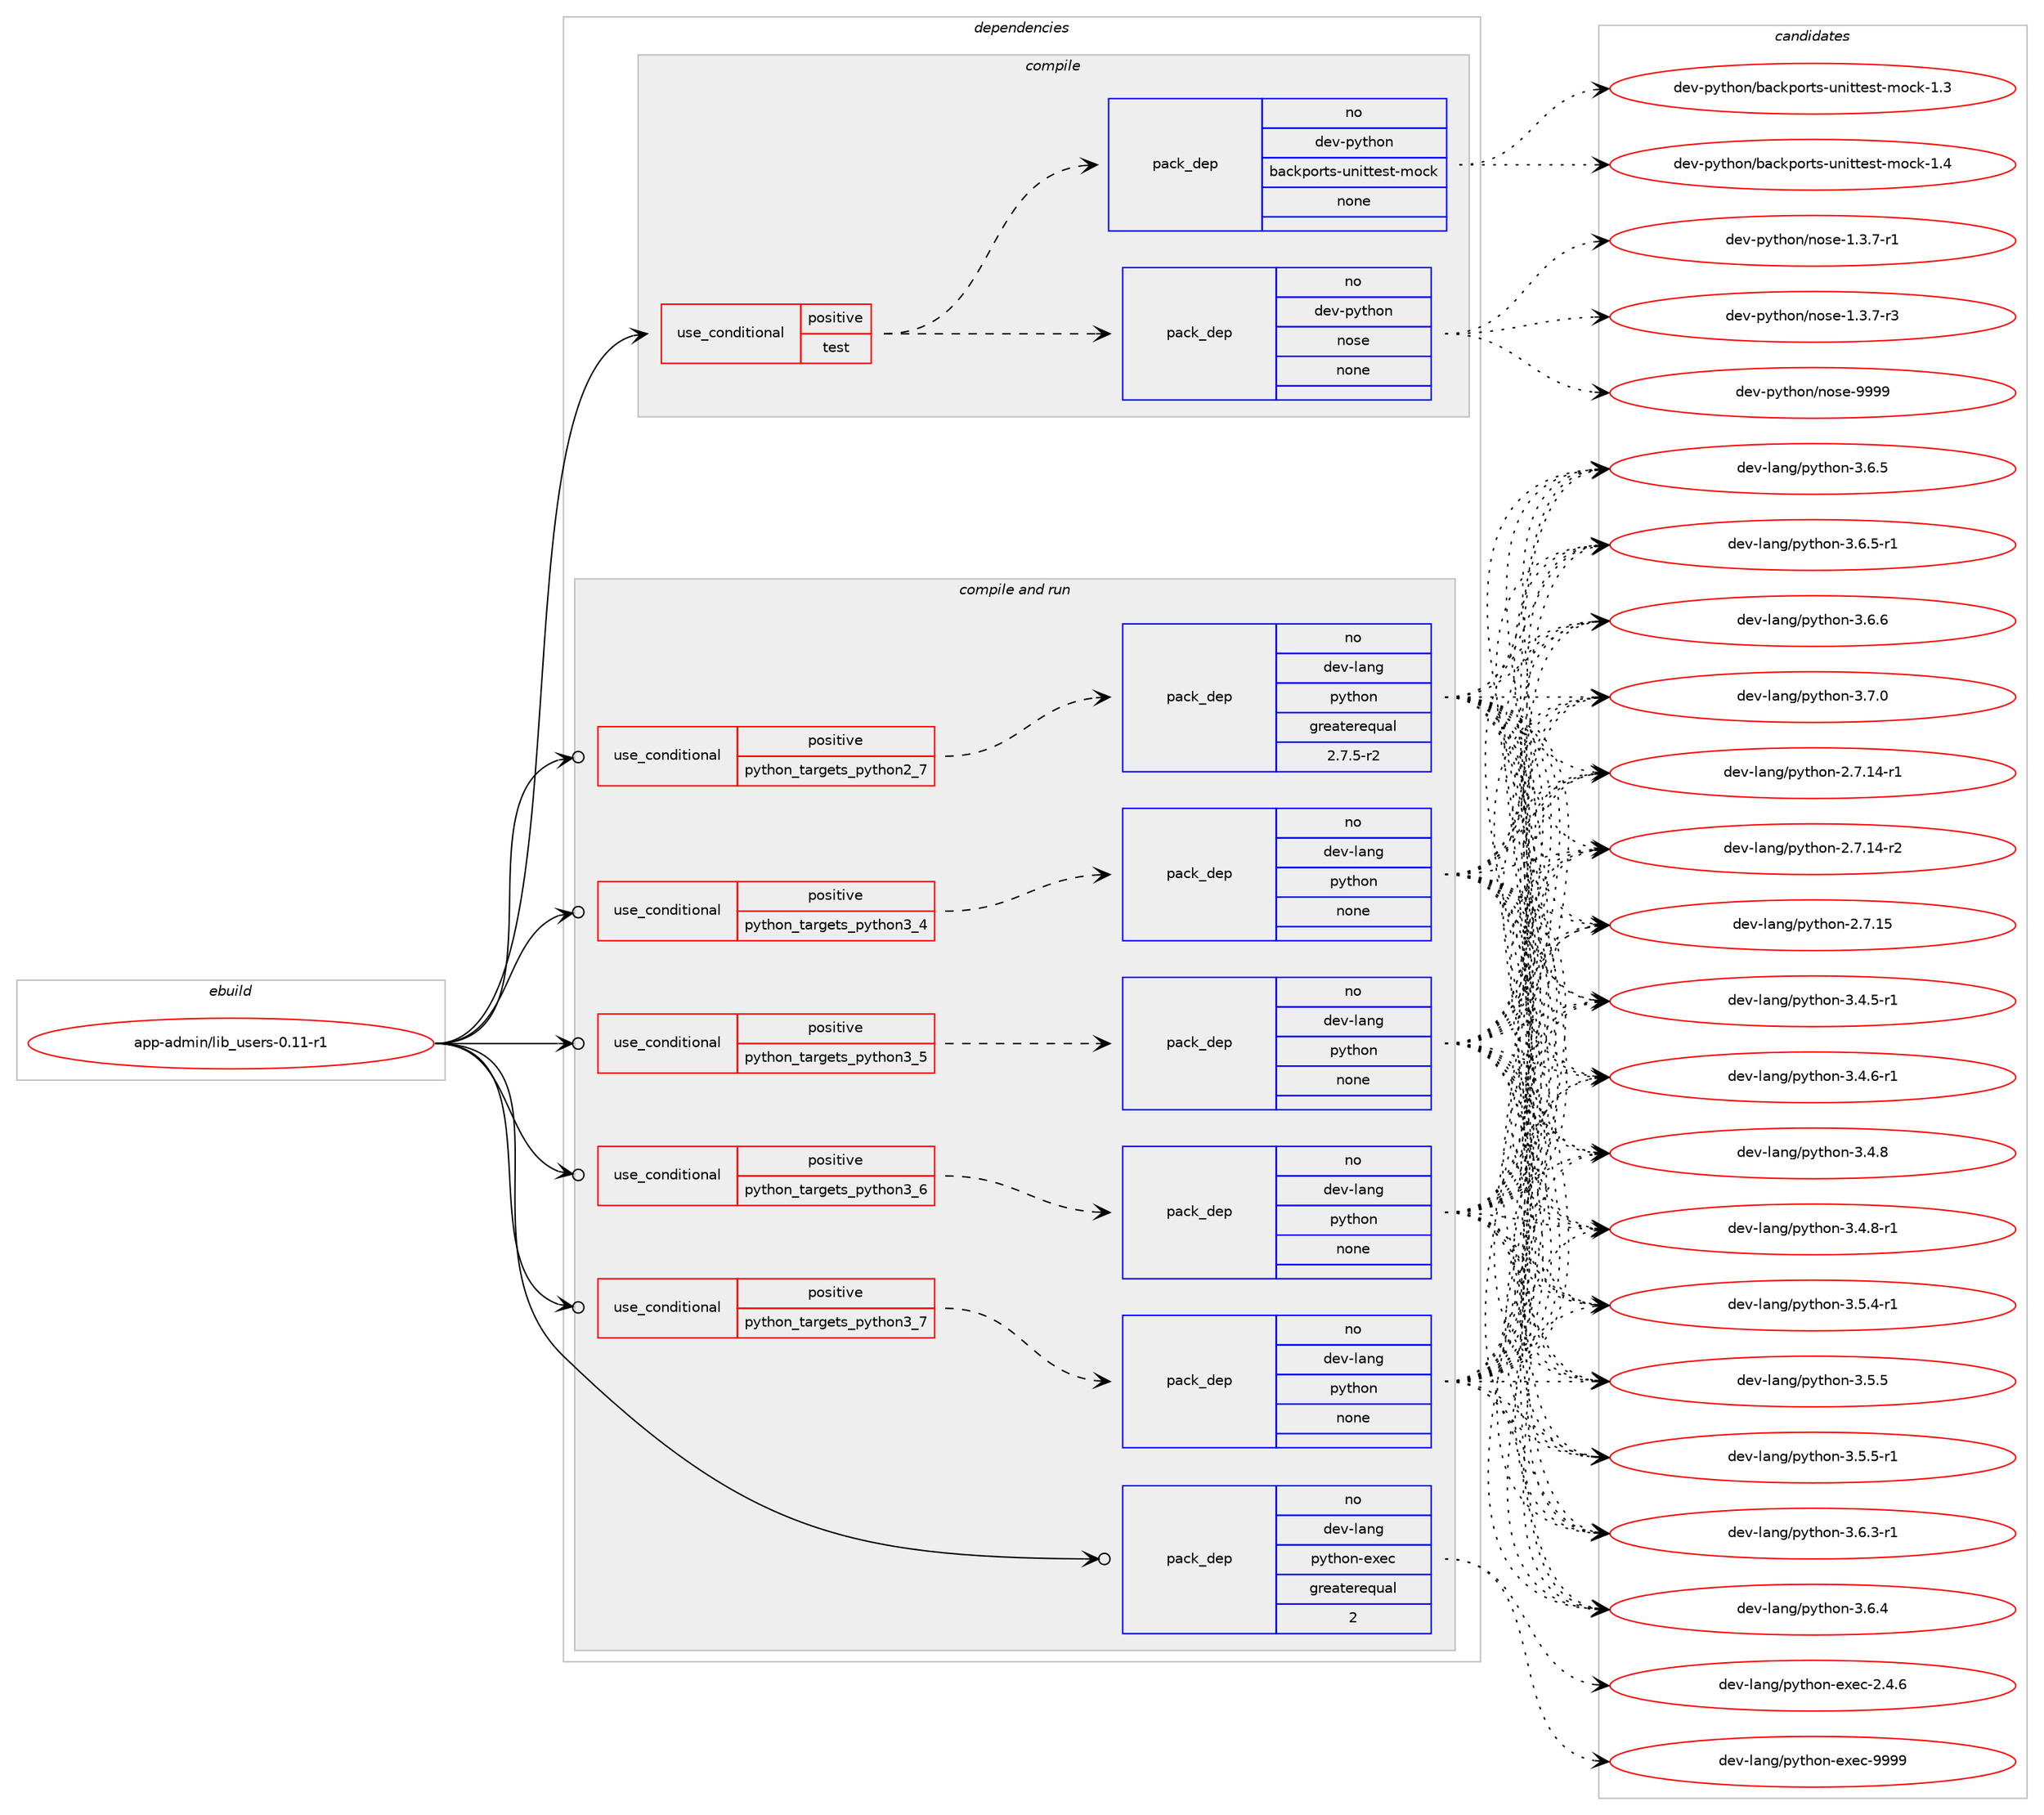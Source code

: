 digraph prolog {

# *************
# Graph options
# *************

newrank=true;
concentrate=true;
compound=true;
graph [rankdir=LR,fontname=Helvetica,fontsize=10,ranksep=1.5];#, ranksep=2.5, nodesep=0.2];
edge  [arrowhead=vee];
node  [fontname=Helvetica,fontsize=10];

# **********
# The ebuild
# **********

subgraph cluster_leftcol {
color=gray;
rank=same;
label=<<i>ebuild</i>>;
id [label="app-admin/lib_users-0.11-r1", color=red, width=4, href="../app-admin/lib_users-0.11-r1.svg"];
}

# ****************
# The dependencies
# ****************

subgraph cluster_midcol {
color=gray;
label=<<i>dependencies</i>>;
subgraph cluster_compile {
fillcolor="#eeeeee";
style=filled;
label=<<i>compile</i>>;
subgraph cond98 {
dependency762 [label=<<TABLE BORDER="0" CELLBORDER="1" CELLSPACING="0" CELLPADDING="4"><TR><TD ROWSPAN="3" CELLPADDING="10">use_conditional</TD></TR><TR><TD>positive</TD></TR><TR><TD>test</TD></TR></TABLE>>, shape=none, color=red];
subgraph pack614 {
dependency763 [label=<<TABLE BORDER="0" CELLBORDER="1" CELLSPACING="0" CELLPADDING="4" WIDTH="220"><TR><TD ROWSPAN="6" CELLPADDING="30">pack_dep</TD></TR><TR><TD WIDTH="110">no</TD></TR><TR><TD>dev-python</TD></TR><TR><TD>nose</TD></TR><TR><TD>none</TD></TR><TR><TD></TD></TR></TABLE>>, shape=none, color=blue];
}
dependency762:e -> dependency763:w [weight=20,style="dashed",arrowhead="vee"];
subgraph pack615 {
dependency764 [label=<<TABLE BORDER="0" CELLBORDER="1" CELLSPACING="0" CELLPADDING="4" WIDTH="220"><TR><TD ROWSPAN="6" CELLPADDING="30">pack_dep</TD></TR><TR><TD WIDTH="110">no</TD></TR><TR><TD>dev-python</TD></TR><TR><TD>backports-unittest-mock</TD></TR><TR><TD>none</TD></TR><TR><TD></TD></TR></TABLE>>, shape=none, color=blue];
}
dependency762:e -> dependency764:w [weight=20,style="dashed",arrowhead="vee"];
}
id:e -> dependency762:w [weight=20,style="solid",arrowhead="vee"];
}
subgraph cluster_compileandrun {
fillcolor="#eeeeee";
style=filled;
label=<<i>compile and run</i>>;
subgraph cond99 {
dependency765 [label=<<TABLE BORDER="0" CELLBORDER="1" CELLSPACING="0" CELLPADDING="4"><TR><TD ROWSPAN="3" CELLPADDING="10">use_conditional</TD></TR><TR><TD>positive</TD></TR><TR><TD>python_targets_python2_7</TD></TR></TABLE>>, shape=none, color=red];
subgraph pack616 {
dependency766 [label=<<TABLE BORDER="0" CELLBORDER="1" CELLSPACING="0" CELLPADDING="4" WIDTH="220"><TR><TD ROWSPAN="6" CELLPADDING="30">pack_dep</TD></TR><TR><TD WIDTH="110">no</TD></TR><TR><TD>dev-lang</TD></TR><TR><TD>python</TD></TR><TR><TD>greaterequal</TD></TR><TR><TD>2.7.5-r2</TD></TR></TABLE>>, shape=none, color=blue];
}
dependency765:e -> dependency766:w [weight=20,style="dashed",arrowhead="vee"];
}
id:e -> dependency765:w [weight=20,style="solid",arrowhead="odotvee"];
subgraph cond100 {
dependency767 [label=<<TABLE BORDER="0" CELLBORDER="1" CELLSPACING="0" CELLPADDING="4"><TR><TD ROWSPAN="3" CELLPADDING="10">use_conditional</TD></TR><TR><TD>positive</TD></TR><TR><TD>python_targets_python3_4</TD></TR></TABLE>>, shape=none, color=red];
subgraph pack617 {
dependency768 [label=<<TABLE BORDER="0" CELLBORDER="1" CELLSPACING="0" CELLPADDING="4" WIDTH="220"><TR><TD ROWSPAN="6" CELLPADDING="30">pack_dep</TD></TR><TR><TD WIDTH="110">no</TD></TR><TR><TD>dev-lang</TD></TR><TR><TD>python</TD></TR><TR><TD>none</TD></TR><TR><TD></TD></TR></TABLE>>, shape=none, color=blue];
}
dependency767:e -> dependency768:w [weight=20,style="dashed",arrowhead="vee"];
}
id:e -> dependency767:w [weight=20,style="solid",arrowhead="odotvee"];
subgraph cond101 {
dependency769 [label=<<TABLE BORDER="0" CELLBORDER="1" CELLSPACING="0" CELLPADDING="4"><TR><TD ROWSPAN="3" CELLPADDING="10">use_conditional</TD></TR><TR><TD>positive</TD></TR><TR><TD>python_targets_python3_5</TD></TR></TABLE>>, shape=none, color=red];
subgraph pack618 {
dependency770 [label=<<TABLE BORDER="0" CELLBORDER="1" CELLSPACING="0" CELLPADDING="4" WIDTH="220"><TR><TD ROWSPAN="6" CELLPADDING="30">pack_dep</TD></TR><TR><TD WIDTH="110">no</TD></TR><TR><TD>dev-lang</TD></TR><TR><TD>python</TD></TR><TR><TD>none</TD></TR><TR><TD></TD></TR></TABLE>>, shape=none, color=blue];
}
dependency769:e -> dependency770:w [weight=20,style="dashed",arrowhead="vee"];
}
id:e -> dependency769:w [weight=20,style="solid",arrowhead="odotvee"];
subgraph cond102 {
dependency771 [label=<<TABLE BORDER="0" CELLBORDER="1" CELLSPACING="0" CELLPADDING="4"><TR><TD ROWSPAN="3" CELLPADDING="10">use_conditional</TD></TR><TR><TD>positive</TD></TR><TR><TD>python_targets_python3_6</TD></TR></TABLE>>, shape=none, color=red];
subgraph pack619 {
dependency772 [label=<<TABLE BORDER="0" CELLBORDER="1" CELLSPACING="0" CELLPADDING="4" WIDTH="220"><TR><TD ROWSPAN="6" CELLPADDING="30">pack_dep</TD></TR><TR><TD WIDTH="110">no</TD></TR><TR><TD>dev-lang</TD></TR><TR><TD>python</TD></TR><TR><TD>none</TD></TR><TR><TD></TD></TR></TABLE>>, shape=none, color=blue];
}
dependency771:e -> dependency772:w [weight=20,style="dashed",arrowhead="vee"];
}
id:e -> dependency771:w [weight=20,style="solid",arrowhead="odotvee"];
subgraph cond103 {
dependency773 [label=<<TABLE BORDER="0" CELLBORDER="1" CELLSPACING="0" CELLPADDING="4"><TR><TD ROWSPAN="3" CELLPADDING="10">use_conditional</TD></TR><TR><TD>positive</TD></TR><TR><TD>python_targets_python3_7</TD></TR></TABLE>>, shape=none, color=red];
subgraph pack620 {
dependency774 [label=<<TABLE BORDER="0" CELLBORDER="1" CELLSPACING="0" CELLPADDING="4" WIDTH="220"><TR><TD ROWSPAN="6" CELLPADDING="30">pack_dep</TD></TR><TR><TD WIDTH="110">no</TD></TR><TR><TD>dev-lang</TD></TR><TR><TD>python</TD></TR><TR><TD>none</TD></TR><TR><TD></TD></TR></TABLE>>, shape=none, color=blue];
}
dependency773:e -> dependency774:w [weight=20,style="dashed",arrowhead="vee"];
}
id:e -> dependency773:w [weight=20,style="solid",arrowhead="odotvee"];
subgraph pack621 {
dependency775 [label=<<TABLE BORDER="0" CELLBORDER="1" CELLSPACING="0" CELLPADDING="4" WIDTH="220"><TR><TD ROWSPAN="6" CELLPADDING="30">pack_dep</TD></TR><TR><TD WIDTH="110">no</TD></TR><TR><TD>dev-lang</TD></TR><TR><TD>python-exec</TD></TR><TR><TD>greaterequal</TD></TR><TR><TD>2</TD></TR></TABLE>>, shape=none, color=blue];
}
id:e -> dependency775:w [weight=20,style="solid",arrowhead="odotvee"];
}
subgraph cluster_run {
fillcolor="#eeeeee";
style=filled;
label=<<i>run</i>>;
}
}

# **************
# The candidates
# **************

subgraph cluster_choices {
rank=same;
color=gray;
label=<<i>candidates</i>>;

subgraph choice614 {
color=black;
nodesep=1;
choice10010111845112121116104111110471101111151014549465146554511449 [label="dev-python/nose-1.3.7-r1", color=red, width=4,href="../dev-python/nose-1.3.7-r1.svg"];
choice10010111845112121116104111110471101111151014549465146554511451 [label="dev-python/nose-1.3.7-r3", color=red, width=4,href="../dev-python/nose-1.3.7-r3.svg"];
choice10010111845112121116104111110471101111151014557575757 [label="dev-python/nose-9999", color=red, width=4,href="../dev-python/nose-9999.svg"];
dependency763:e -> choice10010111845112121116104111110471101111151014549465146554511449:w [style=dotted,weight="100"];
dependency763:e -> choice10010111845112121116104111110471101111151014549465146554511451:w [style=dotted,weight="100"];
dependency763:e -> choice10010111845112121116104111110471101111151014557575757:w [style=dotted,weight="100"];
}
subgraph choice615 {
color=black;
nodesep=1;
choice100101118451121211161041111104798979910711211111411611545117110105116116101115116451091119910745494651 [label="dev-python/backports-unittest-mock-1.3", color=red, width=4,href="../dev-python/backports-unittest-mock-1.3.svg"];
choice100101118451121211161041111104798979910711211111411611545117110105116116101115116451091119910745494652 [label="dev-python/backports-unittest-mock-1.4", color=red, width=4,href="../dev-python/backports-unittest-mock-1.4.svg"];
dependency764:e -> choice100101118451121211161041111104798979910711211111411611545117110105116116101115116451091119910745494651:w [style=dotted,weight="100"];
dependency764:e -> choice100101118451121211161041111104798979910711211111411611545117110105116116101115116451091119910745494652:w [style=dotted,weight="100"];
}
subgraph choice616 {
color=black;
nodesep=1;
choice100101118451089711010347112121116104111110455046554649524511449 [label="dev-lang/python-2.7.14-r1", color=red, width=4,href="../dev-lang/python-2.7.14-r1.svg"];
choice100101118451089711010347112121116104111110455046554649524511450 [label="dev-lang/python-2.7.14-r2", color=red, width=4,href="../dev-lang/python-2.7.14-r2.svg"];
choice10010111845108971101034711212111610411111045504655464953 [label="dev-lang/python-2.7.15", color=red, width=4,href="../dev-lang/python-2.7.15.svg"];
choice1001011184510897110103471121211161041111104551465246534511449 [label="dev-lang/python-3.4.5-r1", color=red, width=4,href="../dev-lang/python-3.4.5-r1.svg"];
choice1001011184510897110103471121211161041111104551465246544511449 [label="dev-lang/python-3.4.6-r1", color=red, width=4,href="../dev-lang/python-3.4.6-r1.svg"];
choice100101118451089711010347112121116104111110455146524656 [label="dev-lang/python-3.4.8", color=red, width=4,href="../dev-lang/python-3.4.8.svg"];
choice1001011184510897110103471121211161041111104551465246564511449 [label="dev-lang/python-3.4.8-r1", color=red, width=4,href="../dev-lang/python-3.4.8-r1.svg"];
choice1001011184510897110103471121211161041111104551465346524511449 [label="dev-lang/python-3.5.4-r1", color=red, width=4,href="../dev-lang/python-3.5.4-r1.svg"];
choice100101118451089711010347112121116104111110455146534653 [label="dev-lang/python-3.5.5", color=red, width=4,href="../dev-lang/python-3.5.5.svg"];
choice1001011184510897110103471121211161041111104551465346534511449 [label="dev-lang/python-3.5.5-r1", color=red, width=4,href="../dev-lang/python-3.5.5-r1.svg"];
choice1001011184510897110103471121211161041111104551465446514511449 [label="dev-lang/python-3.6.3-r1", color=red, width=4,href="../dev-lang/python-3.6.3-r1.svg"];
choice100101118451089711010347112121116104111110455146544652 [label="dev-lang/python-3.6.4", color=red, width=4,href="../dev-lang/python-3.6.4.svg"];
choice100101118451089711010347112121116104111110455146544653 [label="dev-lang/python-3.6.5", color=red, width=4,href="../dev-lang/python-3.6.5.svg"];
choice1001011184510897110103471121211161041111104551465446534511449 [label="dev-lang/python-3.6.5-r1", color=red, width=4,href="../dev-lang/python-3.6.5-r1.svg"];
choice100101118451089711010347112121116104111110455146544654 [label="dev-lang/python-3.6.6", color=red, width=4,href="../dev-lang/python-3.6.6.svg"];
choice100101118451089711010347112121116104111110455146554648 [label="dev-lang/python-3.7.0", color=red, width=4,href="../dev-lang/python-3.7.0.svg"];
dependency766:e -> choice100101118451089711010347112121116104111110455046554649524511449:w [style=dotted,weight="100"];
dependency766:e -> choice100101118451089711010347112121116104111110455046554649524511450:w [style=dotted,weight="100"];
dependency766:e -> choice10010111845108971101034711212111610411111045504655464953:w [style=dotted,weight="100"];
dependency766:e -> choice1001011184510897110103471121211161041111104551465246534511449:w [style=dotted,weight="100"];
dependency766:e -> choice1001011184510897110103471121211161041111104551465246544511449:w [style=dotted,weight="100"];
dependency766:e -> choice100101118451089711010347112121116104111110455146524656:w [style=dotted,weight="100"];
dependency766:e -> choice1001011184510897110103471121211161041111104551465246564511449:w [style=dotted,weight="100"];
dependency766:e -> choice1001011184510897110103471121211161041111104551465346524511449:w [style=dotted,weight="100"];
dependency766:e -> choice100101118451089711010347112121116104111110455146534653:w [style=dotted,weight="100"];
dependency766:e -> choice1001011184510897110103471121211161041111104551465346534511449:w [style=dotted,weight="100"];
dependency766:e -> choice1001011184510897110103471121211161041111104551465446514511449:w [style=dotted,weight="100"];
dependency766:e -> choice100101118451089711010347112121116104111110455146544652:w [style=dotted,weight="100"];
dependency766:e -> choice100101118451089711010347112121116104111110455146544653:w [style=dotted,weight="100"];
dependency766:e -> choice1001011184510897110103471121211161041111104551465446534511449:w [style=dotted,weight="100"];
dependency766:e -> choice100101118451089711010347112121116104111110455146544654:w [style=dotted,weight="100"];
dependency766:e -> choice100101118451089711010347112121116104111110455146554648:w [style=dotted,weight="100"];
}
subgraph choice617 {
color=black;
nodesep=1;
choice100101118451089711010347112121116104111110455046554649524511449 [label="dev-lang/python-2.7.14-r1", color=red, width=4,href="../dev-lang/python-2.7.14-r1.svg"];
choice100101118451089711010347112121116104111110455046554649524511450 [label="dev-lang/python-2.7.14-r2", color=red, width=4,href="../dev-lang/python-2.7.14-r2.svg"];
choice10010111845108971101034711212111610411111045504655464953 [label="dev-lang/python-2.7.15", color=red, width=4,href="../dev-lang/python-2.7.15.svg"];
choice1001011184510897110103471121211161041111104551465246534511449 [label="dev-lang/python-3.4.5-r1", color=red, width=4,href="../dev-lang/python-3.4.5-r1.svg"];
choice1001011184510897110103471121211161041111104551465246544511449 [label="dev-lang/python-3.4.6-r1", color=red, width=4,href="../dev-lang/python-3.4.6-r1.svg"];
choice100101118451089711010347112121116104111110455146524656 [label="dev-lang/python-3.4.8", color=red, width=4,href="../dev-lang/python-3.4.8.svg"];
choice1001011184510897110103471121211161041111104551465246564511449 [label="dev-lang/python-3.4.8-r1", color=red, width=4,href="../dev-lang/python-3.4.8-r1.svg"];
choice1001011184510897110103471121211161041111104551465346524511449 [label="dev-lang/python-3.5.4-r1", color=red, width=4,href="../dev-lang/python-3.5.4-r1.svg"];
choice100101118451089711010347112121116104111110455146534653 [label="dev-lang/python-3.5.5", color=red, width=4,href="../dev-lang/python-3.5.5.svg"];
choice1001011184510897110103471121211161041111104551465346534511449 [label="dev-lang/python-3.5.5-r1", color=red, width=4,href="../dev-lang/python-3.5.5-r1.svg"];
choice1001011184510897110103471121211161041111104551465446514511449 [label="dev-lang/python-3.6.3-r1", color=red, width=4,href="../dev-lang/python-3.6.3-r1.svg"];
choice100101118451089711010347112121116104111110455146544652 [label="dev-lang/python-3.6.4", color=red, width=4,href="../dev-lang/python-3.6.4.svg"];
choice100101118451089711010347112121116104111110455146544653 [label="dev-lang/python-3.6.5", color=red, width=4,href="../dev-lang/python-3.6.5.svg"];
choice1001011184510897110103471121211161041111104551465446534511449 [label="dev-lang/python-3.6.5-r1", color=red, width=4,href="../dev-lang/python-3.6.5-r1.svg"];
choice100101118451089711010347112121116104111110455146544654 [label="dev-lang/python-3.6.6", color=red, width=4,href="../dev-lang/python-3.6.6.svg"];
choice100101118451089711010347112121116104111110455146554648 [label="dev-lang/python-3.7.0", color=red, width=4,href="../dev-lang/python-3.7.0.svg"];
dependency768:e -> choice100101118451089711010347112121116104111110455046554649524511449:w [style=dotted,weight="100"];
dependency768:e -> choice100101118451089711010347112121116104111110455046554649524511450:w [style=dotted,weight="100"];
dependency768:e -> choice10010111845108971101034711212111610411111045504655464953:w [style=dotted,weight="100"];
dependency768:e -> choice1001011184510897110103471121211161041111104551465246534511449:w [style=dotted,weight="100"];
dependency768:e -> choice1001011184510897110103471121211161041111104551465246544511449:w [style=dotted,weight="100"];
dependency768:e -> choice100101118451089711010347112121116104111110455146524656:w [style=dotted,weight="100"];
dependency768:e -> choice1001011184510897110103471121211161041111104551465246564511449:w [style=dotted,weight="100"];
dependency768:e -> choice1001011184510897110103471121211161041111104551465346524511449:w [style=dotted,weight="100"];
dependency768:e -> choice100101118451089711010347112121116104111110455146534653:w [style=dotted,weight="100"];
dependency768:e -> choice1001011184510897110103471121211161041111104551465346534511449:w [style=dotted,weight="100"];
dependency768:e -> choice1001011184510897110103471121211161041111104551465446514511449:w [style=dotted,weight="100"];
dependency768:e -> choice100101118451089711010347112121116104111110455146544652:w [style=dotted,weight="100"];
dependency768:e -> choice100101118451089711010347112121116104111110455146544653:w [style=dotted,weight="100"];
dependency768:e -> choice1001011184510897110103471121211161041111104551465446534511449:w [style=dotted,weight="100"];
dependency768:e -> choice100101118451089711010347112121116104111110455146544654:w [style=dotted,weight="100"];
dependency768:e -> choice100101118451089711010347112121116104111110455146554648:w [style=dotted,weight="100"];
}
subgraph choice618 {
color=black;
nodesep=1;
choice100101118451089711010347112121116104111110455046554649524511449 [label="dev-lang/python-2.7.14-r1", color=red, width=4,href="../dev-lang/python-2.7.14-r1.svg"];
choice100101118451089711010347112121116104111110455046554649524511450 [label="dev-lang/python-2.7.14-r2", color=red, width=4,href="../dev-lang/python-2.7.14-r2.svg"];
choice10010111845108971101034711212111610411111045504655464953 [label="dev-lang/python-2.7.15", color=red, width=4,href="../dev-lang/python-2.7.15.svg"];
choice1001011184510897110103471121211161041111104551465246534511449 [label="dev-lang/python-3.4.5-r1", color=red, width=4,href="../dev-lang/python-3.4.5-r1.svg"];
choice1001011184510897110103471121211161041111104551465246544511449 [label="dev-lang/python-3.4.6-r1", color=red, width=4,href="../dev-lang/python-3.4.6-r1.svg"];
choice100101118451089711010347112121116104111110455146524656 [label="dev-lang/python-3.4.8", color=red, width=4,href="../dev-lang/python-3.4.8.svg"];
choice1001011184510897110103471121211161041111104551465246564511449 [label="dev-lang/python-3.4.8-r1", color=red, width=4,href="../dev-lang/python-3.4.8-r1.svg"];
choice1001011184510897110103471121211161041111104551465346524511449 [label="dev-lang/python-3.5.4-r1", color=red, width=4,href="../dev-lang/python-3.5.4-r1.svg"];
choice100101118451089711010347112121116104111110455146534653 [label="dev-lang/python-3.5.5", color=red, width=4,href="../dev-lang/python-3.5.5.svg"];
choice1001011184510897110103471121211161041111104551465346534511449 [label="dev-lang/python-3.5.5-r1", color=red, width=4,href="../dev-lang/python-3.5.5-r1.svg"];
choice1001011184510897110103471121211161041111104551465446514511449 [label="dev-lang/python-3.6.3-r1", color=red, width=4,href="../dev-lang/python-3.6.3-r1.svg"];
choice100101118451089711010347112121116104111110455146544652 [label="dev-lang/python-3.6.4", color=red, width=4,href="../dev-lang/python-3.6.4.svg"];
choice100101118451089711010347112121116104111110455146544653 [label="dev-lang/python-3.6.5", color=red, width=4,href="../dev-lang/python-3.6.5.svg"];
choice1001011184510897110103471121211161041111104551465446534511449 [label="dev-lang/python-3.6.5-r1", color=red, width=4,href="../dev-lang/python-3.6.5-r1.svg"];
choice100101118451089711010347112121116104111110455146544654 [label="dev-lang/python-3.6.6", color=red, width=4,href="../dev-lang/python-3.6.6.svg"];
choice100101118451089711010347112121116104111110455146554648 [label="dev-lang/python-3.7.0", color=red, width=4,href="../dev-lang/python-3.7.0.svg"];
dependency770:e -> choice100101118451089711010347112121116104111110455046554649524511449:w [style=dotted,weight="100"];
dependency770:e -> choice100101118451089711010347112121116104111110455046554649524511450:w [style=dotted,weight="100"];
dependency770:e -> choice10010111845108971101034711212111610411111045504655464953:w [style=dotted,weight="100"];
dependency770:e -> choice1001011184510897110103471121211161041111104551465246534511449:w [style=dotted,weight="100"];
dependency770:e -> choice1001011184510897110103471121211161041111104551465246544511449:w [style=dotted,weight="100"];
dependency770:e -> choice100101118451089711010347112121116104111110455146524656:w [style=dotted,weight="100"];
dependency770:e -> choice1001011184510897110103471121211161041111104551465246564511449:w [style=dotted,weight="100"];
dependency770:e -> choice1001011184510897110103471121211161041111104551465346524511449:w [style=dotted,weight="100"];
dependency770:e -> choice100101118451089711010347112121116104111110455146534653:w [style=dotted,weight="100"];
dependency770:e -> choice1001011184510897110103471121211161041111104551465346534511449:w [style=dotted,weight="100"];
dependency770:e -> choice1001011184510897110103471121211161041111104551465446514511449:w [style=dotted,weight="100"];
dependency770:e -> choice100101118451089711010347112121116104111110455146544652:w [style=dotted,weight="100"];
dependency770:e -> choice100101118451089711010347112121116104111110455146544653:w [style=dotted,weight="100"];
dependency770:e -> choice1001011184510897110103471121211161041111104551465446534511449:w [style=dotted,weight="100"];
dependency770:e -> choice100101118451089711010347112121116104111110455146544654:w [style=dotted,weight="100"];
dependency770:e -> choice100101118451089711010347112121116104111110455146554648:w [style=dotted,weight="100"];
}
subgraph choice619 {
color=black;
nodesep=1;
choice100101118451089711010347112121116104111110455046554649524511449 [label="dev-lang/python-2.7.14-r1", color=red, width=4,href="../dev-lang/python-2.7.14-r1.svg"];
choice100101118451089711010347112121116104111110455046554649524511450 [label="dev-lang/python-2.7.14-r2", color=red, width=4,href="../dev-lang/python-2.7.14-r2.svg"];
choice10010111845108971101034711212111610411111045504655464953 [label="dev-lang/python-2.7.15", color=red, width=4,href="../dev-lang/python-2.7.15.svg"];
choice1001011184510897110103471121211161041111104551465246534511449 [label="dev-lang/python-3.4.5-r1", color=red, width=4,href="../dev-lang/python-3.4.5-r1.svg"];
choice1001011184510897110103471121211161041111104551465246544511449 [label="dev-lang/python-3.4.6-r1", color=red, width=4,href="../dev-lang/python-3.4.6-r1.svg"];
choice100101118451089711010347112121116104111110455146524656 [label="dev-lang/python-3.4.8", color=red, width=4,href="../dev-lang/python-3.4.8.svg"];
choice1001011184510897110103471121211161041111104551465246564511449 [label="dev-lang/python-3.4.8-r1", color=red, width=4,href="../dev-lang/python-3.4.8-r1.svg"];
choice1001011184510897110103471121211161041111104551465346524511449 [label="dev-lang/python-3.5.4-r1", color=red, width=4,href="../dev-lang/python-3.5.4-r1.svg"];
choice100101118451089711010347112121116104111110455146534653 [label="dev-lang/python-3.5.5", color=red, width=4,href="../dev-lang/python-3.5.5.svg"];
choice1001011184510897110103471121211161041111104551465346534511449 [label="dev-lang/python-3.5.5-r1", color=red, width=4,href="../dev-lang/python-3.5.5-r1.svg"];
choice1001011184510897110103471121211161041111104551465446514511449 [label="dev-lang/python-3.6.3-r1", color=red, width=4,href="../dev-lang/python-3.6.3-r1.svg"];
choice100101118451089711010347112121116104111110455146544652 [label="dev-lang/python-3.6.4", color=red, width=4,href="../dev-lang/python-3.6.4.svg"];
choice100101118451089711010347112121116104111110455146544653 [label="dev-lang/python-3.6.5", color=red, width=4,href="../dev-lang/python-3.6.5.svg"];
choice1001011184510897110103471121211161041111104551465446534511449 [label="dev-lang/python-3.6.5-r1", color=red, width=4,href="../dev-lang/python-3.6.5-r1.svg"];
choice100101118451089711010347112121116104111110455146544654 [label="dev-lang/python-3.6.6", color=red, width=4,href="../dev-lang/python-3.6.6.svg"];
choice100101118451089711010347112121116104111110455146554648 [label="dev-lang/python-3.7.0", color=red, width=4,href="../dev-lang/python-3.7.0.svg"];
dependency772:e -> choice100101118451089711010347112121116104111110455046554649524511449:w [style=dotted,weight="100"];
dependency772:e -> choice100101118451089711010347112121116104111110455046554649524511450:w [style=dotted,weight="100"];
dependency772:e -> choice10010111845108971101034711212111610411111045504655464953:w [style=dotted,weight="100"];
dependency772:e -> choice1001011184510897110103471121211161041111104551465246534511449:w [style=dotted,weight="100"];
dependency772:e -> choice1001011184510897110103471121211161041111104551465246544511449:w [style=dotted,weight="100"];
dependency772:e -> choice100101118451089711010347112121116104111110455146524656:w [style=dotted,weight="100"];
dependency772:e -> choice1001011184510897110103471121211161041111104551465246564511449:w [style=dotted,weight="100"];
dependency772:e -> choice1001011184510897110103471121211161041111104551465346524511449:w [style=dotted,weight="100"];
dependency772:e -> choice100101118451089711010347112121116104111110455146534653:w [style=dotted,weight="100"];
dependency772:e -> choice1001011184510897110103471121211161041111104551465346534511449:w [style=dotted,weight="100"];
dependency772:e -> choice1001011184510897110103471121211161041111104551465446514511449:w [style=dotted,weight="100"];
dependency772:e -> choice100101118451089711010347112121116104111110455146544652:w [style=dotted,weight="100"];
dependency772:e -> choice100101118451089711010347112121116104111110455146544653:w [style=dotted,weight="100"];
dependency772:e -> choice1001011184510897110103471121211161041111104551465446534511449:w [style=dotted,weight="100"];
dependency772:e -> choice100101118451089711010347112121116104111110455146544654:w [style=dotted,weight="100"];
dependency772:e -> choice100101118451089711010347112121116104111110455146554648:w [style=dotted,weight="100"];
}
subgraph choice620 {
color=black;
nodesep=1;
choice100101118451089711010347112121116104111110455046554649524511449 [label="dev-lang/python-2.7.14-r1", color=red, width=4,href="../dev-lang/python-2.7.14-r1.svg"];
choice100101118451089711010347112121116104111110455046554649524511450 [label="dev-lang/python-2.7.14-r2", color=red, width=4,href="../dev-lang/python-2.7.14-r2.svg"];
choice10010111845108971101034711212111610411111045504655464953 [label="dev-lang/python-2.7.15", color=red, width=4,href="../dev-lang/python-2.7.15.svg"];
choice1001011184510897110103471121211161041111104551465246534511449 [label="dev-lang/python-3.4.5-r1", color=red, width=4,href="../dev-lang/python-3.4.5-r1.svg"];
choice1001011184510897110103471121211161041111104551465246544511449 [label="dev-lang/python-3.4.6-r1", color=red, width=4,href="../dev-lang/python-3.4.6-r1.svg"];
choice100101118451089711010347112121116104111110455146524656 [label="dev-lang/python-3.4.8", color=red, width=4,href="../dev-lang/python-3.4.8.svg"];
choice1001011184510897110103471121211161041111104551465246564511449 [label="dev-lang/python-3.4.8-r1", color=red, width=4,href="../dev-lang/python-3.4.8-r1.svg"];
choice1001011184510897110103471121211161041111104551465346524511449 [label="dev-lang/python-3.5.4-r1", color=red, width=4,href="../dev-lang/python-3.5.4-r1.svg"];
choice100101118451089711010347112121116104111110455146534653 [label="dev-lang/python-3.5.5", color=red, width=4,href="../dev-lang/python-3.5.5.svg"];
choice1001011184510897110103471121211161041111104551465346534511449 [label="dev-lang/python-3.5.5-r1", color=red, width=4,href="../dev-lang/python-3.5.5-r1.svg"];
choice1001011184510897110103471121211161041111104551465446514511449 [label="dev-lang/python-3.6.3-r1", color=red, width=4,href="../dev-lang/python-3.6.3-r1.svg"];
choice100101118451089711010347112121116104111110455146544652 [label="dev-lang/python-3.6.4", color=red, width=4,href="../dev-lang/python-3.6.4.svg"];
choice100101118451089711010347112121116104111110455146544653 [label="dev-lang/python-3.6.5", color=red, width=4,href="../dev-lang/python-3.6.5.svg"];
choice1001011184510897110103471121211161041111104551465446534511449 [label="dev-lang/python-3.6.5-r1", color=red, width=4,href="../dev-lang/python-3.6.5-r1.svg"];
choice100101118451089711010347112121116104111110455146544654 [label="dev-lang/python-3.6.6", color=red, width=4,href="../dev-lang/python-3.6.6.svg"];
choice100101118451089711010347112121116104111110455146554648 [label="dev-lang/python-3.7.0", color=red, width=4,href="../dev-lang/python-3.7.0.svg"];
dependency774:e -> choice100101118451089711010347112121116104111110455046554649524511449:w [style=dotted,weight="100"];
dependency774:e -> choice100101118451089711010347112121116104111110455046554649524511450:w [style=dotted,weight="100"];
dependency774:e -> choice10010111845108971101034711212111610411111045504655464953:w [style=dotted,weight="100"];
dependency774:e -> choice1001011184510897110103471121211161041111104551465246534511449:w [style=dotted,weight="100"];
dependency774:e -> choice1001011184510897110103471121211161041111104551465246544511449:w [style=dotted,weight="100"];
dependency774:e -> choice100101118451089711010347112121116104111110455146524656:w [style=dotted,weight="100"];
dependency774:e -> choice1001011184510897110103471121211161041111104551465246564511449:w [style=dotted,weight="100"];
dependency774:e -> choice1001011184510897110103471121211161041111104551465346524511449:w [style=dotted,weight="100"];
dependency774:e -> choice100101118451089711010347112121116104111110455146534653:w [style=dotted,weight="100"];
dependency774:e -> choice1001011184510897110103471121211161041111104551465346534511449:w [style=dotted,weight="100"];
dependency774:e -> choice1001011184510897110103471121211161041111104551465446514511449:w [style=dotted,weight="100"];
dependency774:e -> choice100101118451089711010347112121116104111110455146544652:w [style=dotted,weight="100"];
dependency774:e -> choice100101118451089711010347112121116104111110455146544653:w [style=dotted,weight="100"];
dependency774:e -> choice1001011184510897110103471121211161041111104551465446534511449:w [style=dotted,weight="100"];
dependency774:e -> choice100101118451089711010347112121116104111110455146544654:w [style=dotted,weight="100"];
dependency774:e -> choice100101118451089711010347112121116104111110455146554648:w [style=dotted,weight="100"];
}
subgraph choice621 {
color=black;
nodesep=1;
choice1001011184510897110103471121211161041111104510112010199455046524654 [label="dev-lang/python-exec-2.4.6", color=red, width=4,href="../dev-lang/python-exec-2.4.6.svg"];
choice10010111845108971101034711212111610411111045101120101994557575757 [label="dev-lang/python-exec-9999", color=red, width=4,href="../dev-lang/python-exec-9999.svg"];
dependency775:e -> choice1001011184510897110103471121211161041111104510112010199455046524654:w [style=dotted,weight="100"];
dependency775:e -> choice10010111845108971101034711212111610411111045101120101994557575757:w [style=dotted,weight="100"];
}
}

}

